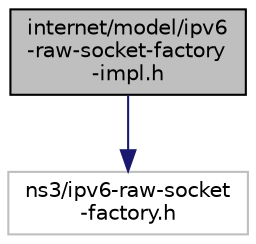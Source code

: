 digraph "internet/model/ipv6-raw-socket-factory-impl.h"
{
  edge [fontname="Helvetica",fontsize="10",labelfontname="Helvetica",labelfontsize="10"];
  node [fontname="Helvetica",fontsize="10",shape=record];
  Node1 [label="internet/model/ipv6\l-raw-socket-factory\l-impl.h",height=0.2,width=0.4,color="black", fillcolor="grey75", style="filled", fontcolor="black"];
  Node1 -> Node2 [color="midnightblue",fontsize="10",style="solid"];
  Node2 [label="ns3/ipv6-raw-socket\l-factory.h",height=0.2,width=0.4,color="grey75", fillcolor="white", style="filled"];
}

